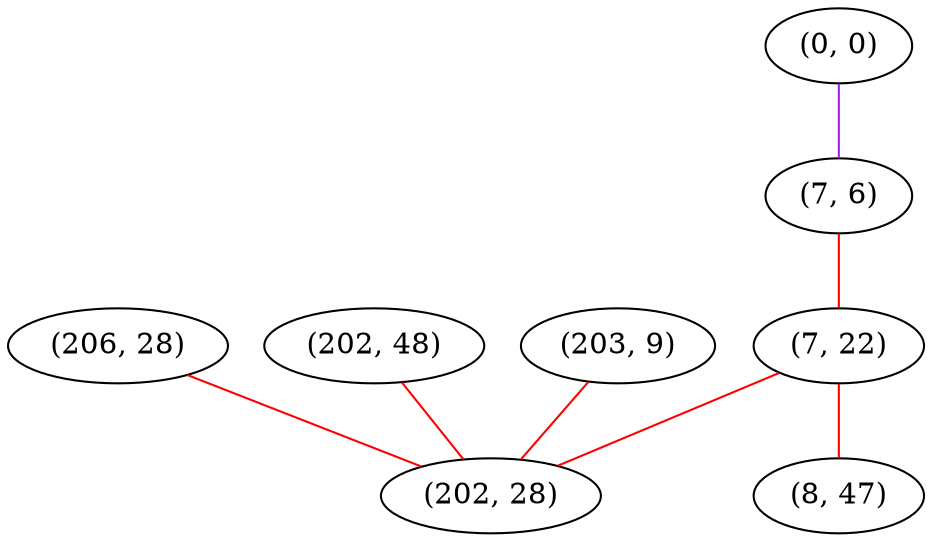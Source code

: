graph "" {
"(206, 28)";
"(0, 0)";
"(202, 48)";
"(7, 6)";
"(203, 9)";
"(7, 22)";
"(202, 28)";
"(8, 47)";
"(206, 28)" -- "(202, 28)"  [color=red, key=0, weight=1];
"(0, 0)" -- "(7, 6)"  [color=purple, key=0, weight=4];
"(202, 48)" -- "(202, 28)"  [color=red, key=0, weight=1];
"(7, 6)" -- "(7, 22)"  [color=red, key=0, weight=1];
"(203, 9)" -- "(202, 28)"  [color=red, key=0, weight=1];
"(7, 22)" -- "(202, 28)"  [color=red, key=0, weight=1];
"(7, 22)" -- "(8, 47)"  [color=red, key=0, weight=1];
}
